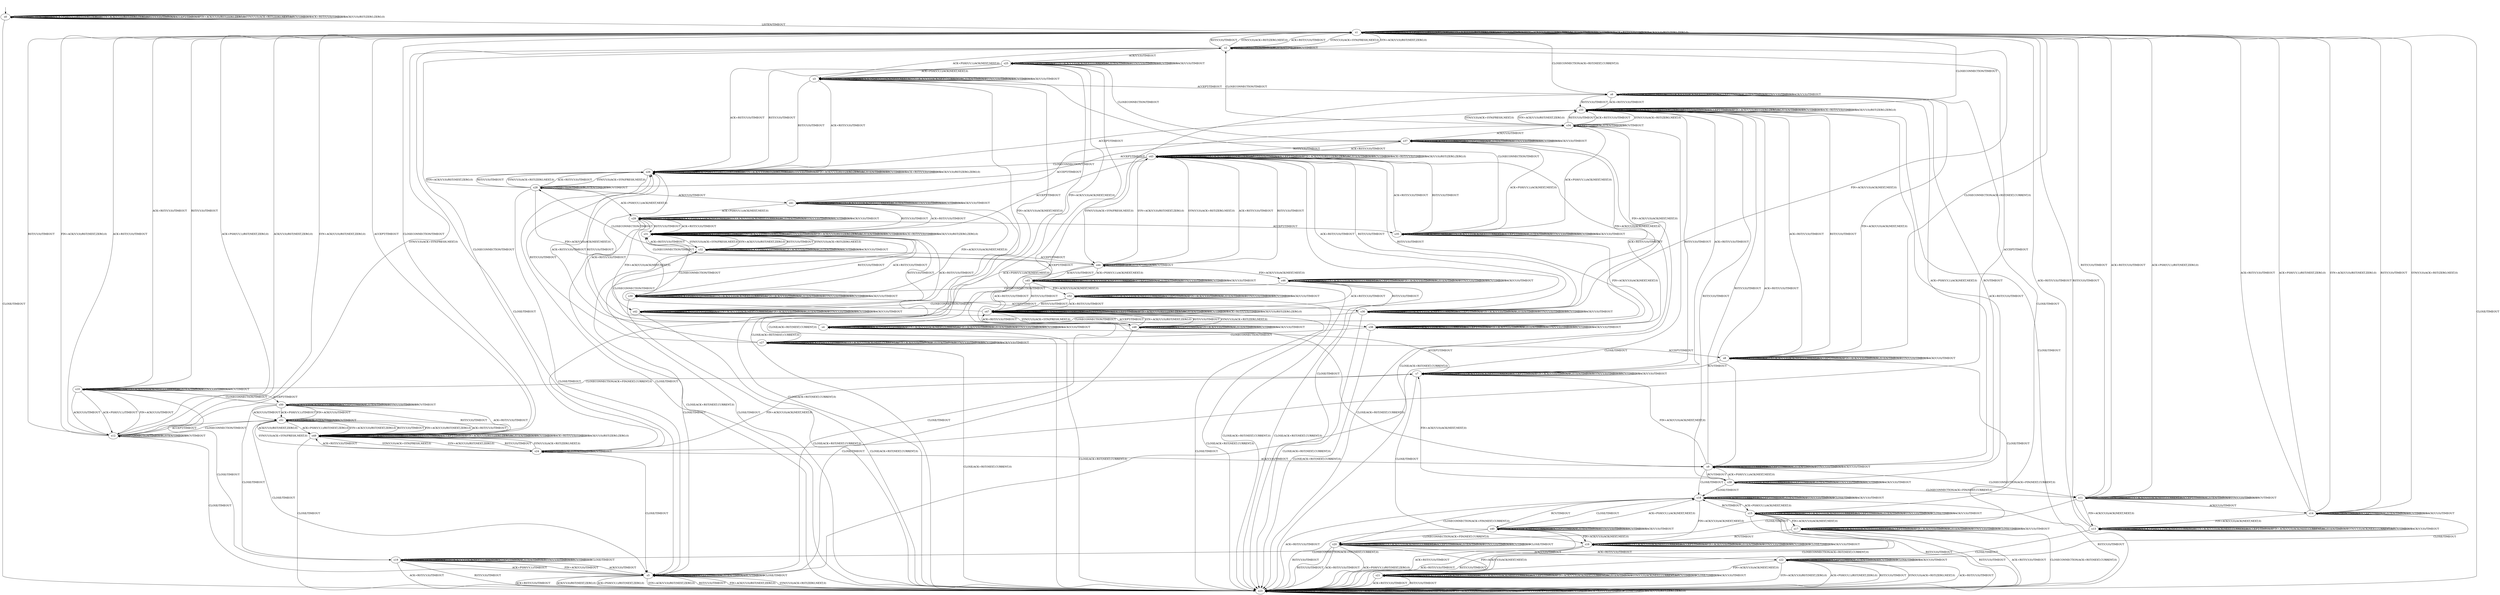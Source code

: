 digraph h10 {
s0 [label="s0"];
s1 [label="s1"];
s23 [label="s23"];
s2 [label="s2"];
s49 [label="s49"];
s3 [label="s3"];
s4 [label="s4"];
s5 [label="s5"];
s24 [label="s24"];
s25 [label="s25"];
s6 [label="s6"];
s7 [label="s7"];
s26 [label="s26"];
s27 [label="s27"];
s8 [label="s8"];
s9 [label="s9"];
s10 [label="s10"];
s15 [label="s15"];
s16 [label="s16"];
s28 [label="s28"];
s33 [label="s33"];
s11 [label="s11"];
s12 [label="s12"];
s17 [label="s17"];
s18 [label="s18"];
s19 [label="s19"];
s29 [label="s29"];
s30 [label="s30"];
s34 [label="s34"];
s39 [label="s39"];
s41 [label="s41"];
s50 [label="s50"];
s13 [label="s13"];
s14 [label="s14"];
s20 [label="s20"];
s31 [label="s31"];
s35 [label="s35"];
s36 [label="s36"];
s37 [label="s37"];
s40 [label="s40"];
s42 [label="s42"];
s51 [label="s51"];
s21 [label="s21"];
s22 [label="s22"];
s32 [label="s32"];
s38 [label="s38"];
s43 [label="s43"];
s44 [label="s44"];
s45 [label="s45"];
s46 [label="s46"];
s47 [label="s47"];
s52 [label="s52"];
s48 [label="s48"];
s0 -> s0 [label="CLOSECONNECTION/TIMEOUT"];
s0 -> s0 [label="ACK+PSH(V,V,1)/RST(ZERO,ZERO,0)"];
s0 -> s0 [label="SYN+ACK(V,V,0)/RST(ZERO,ZERO,0)"];
s0 -> s0 [label="RST(V,V,0)/TIMEOUT"];
s0 -> s0 [label="ACCEPT/TIMEOUT"];
s0 -> s0 [label="FIN+ACK(V,V,0)/RST(ZERO,ZERO,0)"];
s0 -> s1 [label="LISTEN/TIMEOUT"];
s0 -> s0 [label="SYN(V,V,0)/ACK+RST(ZERO,NEXT,0)"];
s0 -> s0 [label="RCV/TIMEOUT"];
s0 -> s0 [label="ACK+RST(V,V,0)/TIMEOUT"];
s0 -> s23 [label="CLOSE/TIMEOUT"];
s0 -> s0 [label="ACK(V,V,0)/RST(ZERO,ZERO,0)"];
s1 -> s1 [label="CLOSECONNECTION/TIMEOUT"];
s1 -> s1 [label="ACK+PSH(V,V,1)/RST(ZERO,ZERO,0)"];
s1 -> s1 [label="SYN+ACK(V,V,0)/RST(ZERO,ZERO,0)"];
s1 -> s1 [label="RST(V,V,0)/TIMEOUT"];
s1 -> s49 [label="ACCEPT/TIMEOUT"];
s1 -> s1 [label="FIN+ACK(V,V,0)/RST(ZERO,ZERO,0)"];
s1 -> s1 [label="LISTEN/TIMEOUT"];
s1 -> s2 [label="SYN(V,V,0)/ACK+SYN(FRESH,NEXT,0)"];
s1 -> s1 [label="RCV/TIMEOUT"];
s1 -> s1 [label="ACK+RST(V,V,0)/TIMEOUT"];
s1 -> s23 [label="CLOSE/TIMEOUT"];
s1 -> s1 [label="ACK(V,V,0)/RST(ZERO,ZERO,0)"];
s23 -> s23 [label="CLOSECONNECTION/TIMEOUT"];
s23 -> s23 [label="ACK+PSH(V,V,1)/RST(ZERO,ZERO,0)"];
s23 -> s23 [label="SYN+ACK(V,V,0)/RST(ZERO,ZERO,0)"];
s23 -> s23 [label="RST(V,V,0)/TIMEOUT"];
s23 -> s23 [label="ACCEPT/TIMEOUT"];
s23 -> s23 [label="FIN+ACK(V,V,0)/RST(ZERO,ZERO,0)"];
s23 -> s23 [label="LISTEN/TIMEOUT"];
s23 -> s23 [label="SYN(V,V,0)/ACK+RST(ZERO,NEXT,0)"];
s23 -> s23 [label="RCV/TIMEOUT"];
s23 -> s23 [label="ACK+RST(V,V,0)/TIMEOUT"];
s23 -> s23 [label="CLOSE/TIMEOUT"];
s23 -> s23 [label="ACK(V,V,0)/RST(ZERO,ZERO,0)"];
s2 -> s2 [label="CLOSECONNECTION/TIMEOUT"];
s2 -> s3 [label="ACK+PSH(V,V,1)/ACK(NEXT,NEXT,0)"];
s2 -> s1 [label="SYN+ACK(V,V,0)/RST(NEXT,ZERO,0)"];
s2 -> s1 [label="RST(V,V,0)/TIMEOUT"];
s2 -> s24 [label="ACCEPT/TIMEOUT"];
s2 -> s4 [label="FIN+ACK(V,V,0)/ACK(NEXT,NEXT,0)"];
s2 -> s2 [label="LISTEN/TIMEOUT"];
s2 -> s1 [label="SYN(V,V,0)/ACK+RST(ZERO,NEXT,0)"];
s2 -> s2 [label="RCV/TIMEOUT"];
s2 -> s1 [label="ACK+RST(V,V,0)/TIMEOUT"];
s2 -> s5 [label="CLOSE/TIMEOUT"];
s2 -> s25 [label="ACK(V,V,0)/TIMEOUT"];
s49 -> s1 [label="CLOSECONNECTION/TIMEOUT"];
s49 -> s49 [label="ACK+PSH(V,V,1)/RST(ZERO,ZERO,0)"];
s49 -> s49 [label="SYN+ACK(V,V,0)/RST(ZERO,ZERO,0)"];
s49 -> s49 [label="RST(V,V,0)/TIMEOUT"];
s49 -> s49 [label="ACCEPT/TIMEOUT"];
s49 -> s49 [label="FIN+ACK(V,V,0)/RST(ZERO,ZERO,0)"];
s49 -> s49 [label="LISTEN/TIMEOUT"];
s49 -> s24 [label="SYN(V,V,0)/ACK+SYN(FRESH,NEXT,0)"];
s49 -> s49 [label="RCV/TIMEOUT"];
s49 -> s49 [label="ACK+RST(V,V,0)/TIMEOUT"];
s49 -> s23 [label="CLOSE/TIMEOUT"];
s49 -> s49 [label="ACK(V,V,0)/RST(ZERO,ZERO,0)"];
s3 -> s3 [label="CLOSECONNECTION/TIMEOUT"];
s3 -> s3 [label="ACK+PSH(V,V,1)/ACK(NEXT,NEXT,0)"];
s3 -> s3 [label="SYN+ACK(V,V,0)/ACK(NEXT,CURRENT,0)"];
s3 -> s26 [label="RST(V,V,0)/TIMEOUT"];
s3 -> s6 [label="ACCEPT/TIMEOUT"];
s3 -> s27 [label="FIN+ACK(V,V,0)/ACK(NEXT,NEXT,0)"];
s3 -> s3 [label="LISTEN/TIMEOUT"];
s3 -> s3 [label="SYN(V,V,0)/TIMEOUT"];
s3 -> s3 [label="RCV/TIMEOUT"];
s3 -> s26 [label="ACK+RST(V,V,0)/TIMEOUT"];
s3 -> s23 [label="CLOSE/ACK+RST(NEXT,CURRENT,0)"];
s3 -> s3 [label="ACK(V,V,0)/TIMEOUT"];
s4 -> s4 [label="CLOSECONNECTION/TIMEOUT"];
s4 -> s4 [label="ACK+PSH(V,V,1)/TIMEOUT"];
s4 -> s4 [label="SYN+ACK(V,V,0)/ACK(NEXT,CURRENT,0)"];
s4 -> s26 [label="RST(V,V,0)/TIMEOUT"];
s4 -> s7 [label="ACCEPT/TIMEOUT"];
s4 -> s4 [label="FIN+ACK(V,V,0)/TIMEOUT"];
s4 -> s4 [label="LISTEN/TIMEOUT"];
s4 -> s4 [label="SYN(V,V,0)/TIMEOUT"];
s4 -> s4 [label="RCV/TIMEOUT"];
s4 -> s26 [label="ACK+RST(V,V,0)/TIMEOUT"];
s4 -> s23 [label="CLOSE/ACK+RST(NEXT,CURRENT,0)"];
s4 -> s4 [label="ACK(V,V,0)/TIMEOUT"];
s5 -> s5 [label="CLOSECONNECTION/TIMEOUT"];
s5 -> s23 [label="ACK+PSH(V,V,1)/RST(NEXT,ZERO,0)"];
s5 -> s23 [label="SYN+ACK(V,V,0)/RST(NEXT,ZERO,0)"];
s5 -> s23 [label="RST(V,V,0)/TIMEOUT"];
s5 -> s5 [label="ACCEPT/TIMEOUT"];
s5 -> s23 [label="FIN+ACK(V,V,0)/RST(NEXT,ZERO,0)"];
s5 -> s5 [label="LISTEN/TIMEOUT"];
s5 -> s23 [label="SYN(V,V,0)/ACK+RST(ZERO,NEXT,0)"];
s5 -> s5 [label="RCV/TIMEOUT"];
s5 -> s23 [label="ACK+RST(V,V,0)/TIMEOUT"];
s5 -> s5 [label="CLOSE/TIMEOUT"];
s5 -> s23 [label="ACK(V,V,0)/RST(NEXT,ZERO,0)"];
s24 -> s2 [label="CLOSECONNECTION/TIMEOUT"];
s24 -> s6 [label="ACK+PSH(V,V,1)/ACK(NEXT,NEXT,0)"];
s24 -> s49 [label="SYN+ACK(V,V,0)/RST(NEXT,ZERO,0)"];
s24 -> s49 [label="RST(V,V,0)/TIMEOUT"];
s24 -> s24 [label="ACCEPT/TIMEOUT"];
s24 -> s7 [label="FIN+ACK(V,V,0)/ACK(NEXT,NEXT,0)"];
s24 -> s24 [label="LISTEN/TIMEOUT"];
s24 -> s49 [label="SYN(V,V,0)/ACK+RST(ZERO,NEXT,0)"];
s24 -> s24 [label="RCV/TIMEOUT"];
s24 -> s49 [label="ACK+RST(V,V,0)/TIMEOUT"];
s24 -> s5 [label="CLOSE/TIMEOUT"];
s24 -> s9 [label="ACK(V,V,0)/TIMEOUT"];
s25 -> s25 [label="CLOSECONNECTION/TIMEOUT"];
s25 -> s3 [label="ACK+PSH(V,V,1)/ACK(NEXT,NEXT,0)"];
s25 -> s25 [label="SYN+ACK(V,V,0)/ACK(NEXT,CURRENT,0)"];
s25 -> s26 [label="RST(V,V,0)/TIMEOUT"];
s25 -> s9 [label="ACCEPT/TIMEOUT"];
s25 -> s4 [label="FIN+ACK(V,V,0)/ACK(NEXT,NEXT,0)"];
s25 -> s25 [label="LISTEN/TIMEOUT"];
s25 -> s25 [label="SYN(V,V,0)/TIMEOUT"];
s25 -> s25 [label="RCV/TIMEOUT"];
s25 -> s26 [label="ACK+RST(V,V,0)/TIMEOUT"];
s25 -> s23 [label="CLOSE/ACK+RST(NEXT,CURRENT,0)"];
s25 -> s25 [label="ACK(V,V,0)/TIMEOUT"];
s6 -> s1 [label="CLOSECONNECTION/ACK+RST(NEXT,CURRENT,0)"];
s6 -> s6 [label="ACK+PSH(V,V,1)/ACK(NEXT,NEXT,0)"];
s6 -> s6 [label="SYN+ACK(V,V,0)/ACK(NEXT,CURRENT,0)"];
s6 -> s33 [label="RST(V,V,0)/TIMEOUT"];
s6 -> s6 [label="ACCEPT/TIMEOUT"];
s6 -> s8 [label="FIN+ACK(V,V,0)/ACK(NEXT,NEXT,0)"];
s6 -> s6 [label="LISTEN/TIMEOUT"];
s6 -> s6 [label="SYN(V,V,0)/TIMEOUT"];
s6 -> s9 [label="RCV/TIMEOUT"];
s6 -> s33 [label="ACK+RST(V,V,0)/TIMEOUT"];
s6 -> s15 [label="CLOSE/TIMEOUT"];
s6 -> s6 [label="ACK(V,V,0)/TIMEOUT"];
s7 -> s10 [label="CLOSECONNECTION/ACK+FIN(NEXT,CURRENT,0)"];
s7 -> s7 [label="ACK+PSH(V,V,1)/TIMEOUT"];
s7 -> s7 [label="SYN+ACK(V,V,0)/ACK(NEXT,CURRENT,0)"];
s7 -> s33 [label="RST(V,V,0)/TIMEOUT"];
s7 -> s7 [label="ACCEPT/TIMEOUT"];
s7 -> s7 [label="FIN+ACK(V,V,0)/TIMEOUT"];
s7 -> s7 [label="LISTEN/TIMEOUT"];
s7 -> s7 [label="SYN(V,V,0)/TIMEOUT"];
s7 -> s7 [label="RCV/TIMEOUT"];
s7 -> s33 [label="ACK+RST(V,V,0)/TIMEOUT"];
s7 -> s16 [label="CLOSE/TIMEOUT"];
s7 -> s7 [label="ACK(V,V,0)/TIMEOUT"];
s26 -> s26 [label="CLOSECONNECTION/TIMEOUT"];
s26 -> s26 [label="ACK+PSH(V,V,1)/RST(ZERO,ZERO,0)"];
s26 -> s26 [label="SYN+ACK(V,V,0)/RST(ZERO,ZERO,0)"];
s26 -> s26 [label="RST(V,V,0)/TIMEOUT"];
s26 -> s33 [label="ACCEPT/TIMEOUT"];
s26 -> s26 [label="FIN+ACK(V,V,0)/RST(ZERO,ZERO,0)"];
s26 -> s26 [label="LISTEN/TIMEOUT"];
s26 -> s28 [label="SYN(V,V,0)/ACK+SYN(FRESH,NEXT,0)"];
s26 -> s26 [label="RCV/TIMEOUT"];
s26 -> s26 [label="ACK+RST(V,V,0)/TIMEOUT"];
s26 -> s23 [label="CLOSE/TIMEOUT"];
s26 -> s26 [label="ACK(V,V,0)/RST(ZERO,ZERO,0)"];
s27 -> s27 [label="CLOSECONNECTION/TIMEOUT"];
s27 -> s27 [label="ACK+PSH(V,V,1)/TIMEOUT"];
s27 -> s27 [label="SYN+ACK(V,V,0)/ACK(NEXT,CURRENT,0)"];
s27 -> s26 [label="RST(V,V,0)/TIMEOUT"];
s27 -> s8 [label="ACCEPT/TIMEOUT"];
s27 -> s27 [label="FIN+ACK(V,V,0)/TIMEOUT"];
s27 -> s27 [label="LISTEN/TIMEOUT"];
s27 -> s27 [label="SYN(V,V,0)/TIMEOUT"];
s27 -> s27 [label="RCV/TIMEOUT"];
s27 -> s26 [label="ACK+RST(V,V,0)/TIMEOUT"];
s27 -> s23 [label="CLOSE/ACK+RST(NEXT,CURRENT,0)"];
s27 -> s27 [label="ACK(V,V,0)/TIMEOUT"];
s8 -> s1 [label="CLOSECONNECTION/ACK+RST(NEXT,CURRENT,0)"];
s8 -> s8 [label="ACK+PSH(V,V,1)/TIMEOUT"];
s8 -> s8 [label="SYN+ACK(V,V,0)/ACK(NEXT,CURRENT,0)"];
s8 -> s33 [label="RST(V,V,0)/TIMEOUT"];
s8 -> s8 [label="ACCEPT/TIMEOUT"];
s8 -> s8 [label="FIN+ACK(V,V,0)/TIMEOUT"];
s8 -> s8 [label="LISTEN/TIMEOUT"];
s8 -> s8 [label="SYN(V,V,0)/TIMEOUT"];
s8 -> s7 [label="RCV/TIMEOUT"];
s8 -> s33 [label="ACK+RST(V,V,0)/TIMEOUT"];
s8 -> s17 [label="CLOSE/TIMEOUT"];
s8 -> s8 [label="ACK(V,V,0)/TIMEOUT"];
s9 -> s11 [label="CLOSECONNECTION/ACK+FIN(NEXT,CURRENT,0)"];
s9 -> s6 [label="ACK+PSH(V,V,1)/ACK(NEXT,NEXT,0)"];
s9 -> s9 [label="SYN+ACK(V,V,0)/ACK(NEXT,CURRENT,0)"];
s9 -> s33 [label="RST(V,V,0)/TIMEOUT"];
s9 -> s9 [label="ACCEPT/TIMEOUT"];
s9 -> s7 [label="FIN+ACK(V,V,0)/ACK(NEXT,NEXT,0)"];
s9 -> s9 [label="LISTEN/TIMEOUT"];
s9 -> s9 [label="SYN(V,V,0)/TIMEOUT"];
s9 -> s39 [label="RCV/TIMEOUT"];
s9 -> s33 [label="ACK+RST(V,V,0)/TIMEOUT"];
s9 -> s18 [label="CLOSE/TIMEOUT"];
s9 -> s9 [label="ACK(V,V,0)/TIMEOUT"];
s10 -> s10 [label="CLOSECONNECTION/TIMEOUT"];
s10 -> s12 [label="ACK+PSH(V,V,1)/TIMEOUT"];
s10 -> s10 [label="SYN+ACK(V,V,0)/ACK(NEXT,CURRENT,0)"];
s10 -> s1 [label="RST(V,V,0)/TIMEOUT"];
s10 -> s50 [label="ACCEPT/TIMEOUT"];
s10 -> s12 [label="FIN+ACK(V,V,0)/TIMEOUT"];
s10 -> s10 [label="LISTEN/TIMEOUT"];
s10 -> s10 [label="SYN(V,V,0)/TIMEOUT"];
s10 -> s10 [label="RCV/TIMEOUT"];
s10 -> s1 [label="ACK+RST(V,V,0)/TIMEOUT"];
s10 -> s19 [label="CLOSE/TIMEOUT"];
s10 -> s12 [label="ACK(V,V,0)/TIMEOUT"];
s15 -> s23 [label="CLOSECONNECTION/ACK+RST(NEXT,CURRENT,0)"];
s15 -> s15 [label="ACK+PSH(V,V,1)/ACK(NEXT,NEXT,0)"];
s15 -> s15 [label="SYN+ACK(V,V,0)/ACK(NEXT,CURRENT,0)"];
s15 -> s23 [label="RST(V,V,0)/TIMEOUT"];
s15 -> s15 [label="ACCEPT/TIMEOUT"];
s15 -> s17 [label="FIN+ACK(V,V,0)/ACK(NEXT,NEXT,0)"];
s15 -> s15 [label="LISTEN/TIMEOUT"];
s15 -> s15 [label="SYN(V,V,0)/TIMEOUT"];
s15 -> s18 [label="RCV/TIMEOUT"];
s15 -> s23 [label="ACK+RST(V,V,0)/TIMEOUT"];
s15 -> s15 [label="CLOSE/TIMEOUT"];
s15 -> s15 [label="ACK(V,V,0)/TIMEOUT"];
s16 -> s19 [label="CLOSECONNECTION/ACK+FIN(NEXT,CURRENT,0)"];
s16 -> s16 [label="ACK+PSH(V,V,1)/TIMEOUT"];
s16 -> s16 [label="SYN+ACK(V,V,0)/ACK(NEXT,CURRENT,0)"];
s16 -> s23 [label="RST(V,V,0)/TIMEOUT"];
s16 -> s16 [label="ACCEPT/TIMEOUT"];
s16 -> s16 [label="FIN+ACK(V,V,0)/TIMEOUT"];
s16 -> s16 [label="LISTEN/TIMEOUT"];
s16 -> s16 [label="SYN(V,V,0)/TIMEOUT"];
s16 -> s16 [label="RCV/TIMEOUT"];
s16 -> s23 [label="ACK+RST(V,V,0)/TIMEOUT"];
s16 -> s16 [label="CLOSE/TIMEOUT"];
s16 -> s16 [label="ACK(V,V,0)/TIMEOUT"];
s28 -> s28 [label="CLOSECONNECTION/TIMEOUT"];
s28 -> s29 [label="ACK+PSH(V,V,1)/ACK(NEXT,NEXT,0)"];
s28 -> s26 [label="SYN+ACK(V,V,0)/RST(NEXT,ZERO,0)"];
s28 -> s26 [label="RST(V,V,0)/TIMEOUT"];
s28 -> s34 [label="ACCEPT/TIMEOUT"];
s28 -> s30 [label="FIN+ACK(V,V,0)/ACK(NEXT,NEXT,0)"];
s28 -> s28 [label="LISTEN/TIMEOUT"];
s28 -> s26 [label="SYN(V,V,0)/ACK+RST(ZERO,NEXT,0)"];
s28 -> s28 [label="RCV/TIMEOUT"];
s28 -> s26 [label="ACK+RST(V,V,0)/TIMEOUT"];
s28 -> s5 [label="CLOSE/TIMEOUT"];
s28 -> s41 [label="ACK(V,V,0)/TIMEOUT"];
s33 -> s1 [label="CLOSECONNECTION/TIMEOUT"];
s33 -> s33 [label="ACK+PSH(V,V,1)/RST(ZERO,ZERO,0)"];
s33 -> s33 [label="SYN+ACK(V,V,0)/RST(ZERO,ZERO,0)"];
s33 -> s33 [label="RST(V,V,0)/TIMEOUT"];
s33 -> s33 [label="ACCEPT/TIMEOUT"];
s33 -> s33 [label="FIN+ACK(V,V,0)/RST(ZERO,ZERO,0)"];
s33 -> s33 [label="LISTEN/TIMEOUT"];
s33 -> s34 [label="SYN(V,V,0)/ACK+SYN(FRESH,NEXT,0)"];
s33 -> s33 [label="RCV/TIMEOUT"];
s33 -> s33 [label="ACK+RST(V,V,0)/TIMEOUT"];
s33 -> s23 [label="CLOSE/TIMEOUT"];
s33 -> s33 [label="ACK(V,V,0)/RST(ZERO,ZERO,0)"];
s11 -> s11 [label="CLOSECONNECTION/TIMEOUT"];
s11 -> s1 [label="ACK+PSH(V,V,1)/RST(NEXT,ZERO,0)"];
s11 -> s11 [label="SYN+ACK(V,V,0)/ACK(NEXT,CURRENT,0)"];
s11 -> s1 [label="RST(V,V,0)/TIMEOUT"];
s11 -> s11 [label="ACCEPT/TIMEOUT"];
s11 -> s13 [label="FIN+ACK(V,V,0)/ACK(NEXT,NEXT,0)"];
s11 -> s11 [label="LISTEN/TIMEOUT"];
s11 -> s11 [label="SYN(V,V,0)/TIMEOUT"];
s11 -> s11 [label="RCV/TIMEOUT"];
s11 -> s1 [label="ACK+RST(V,V,0)/TIMEOUT"];
s11 -> s20 [label="CLOSE/TIMEOUT"];
s11 -> s14 [label="ACK(V,V,0)/TIMEOUT"];
s12 -> s12 [label="CLOSECONNECTION/TIMEOUT"];
s12 -> s1 [label="ACK+PSH(V,V,1)/RST(NEXT,ZERO,0)"];
s12 -> s1 [label="SYN+ACK(V,V,0)/RST(NEXT,ZERO,0)"];
s12 -> s1 [label="RST(V,V,0)/TIMEOUT"];
s12 -> s51 [label="ACCEPT/TIMEOUT"];
s12 -> s1 [label="FIN+ACK(V,V,0)/RST(NEXT,ZERO,0)"];
s12 -> s12 [label="LISTEN/TIMEOUT"];
s12 -> s2 [label="SYN(V,V,0)/ACK+SYN(FRESH,NEXT,0)"];
s12 -> s12 [label="RCV/TIMEOUT"];
s12 -> s1 [label="ACK+RST(V,V,0)/TIMEOUT"];
s12 -> s5 [label="CLOSE/TIMEOUT"];
s12 -> s1 [label="ACK(V,V,0)/RST(NEXT,ZERO,0)"];
s17 -> s23 [label="CLOSECONNECTION/ACK+RST(NEXT,CURRENT,0)"];
s17 -> s17 [label="ACK+PSH(V,V,1)/TIMEOUT"];
s17 -> s17 [label="SYN+ACK(V,V,0)/ACK(NEXT,CURRENT,0)"];
s17 -> s23 [label="RST(V,V,0)/TIMEOUT"];
s17 -> s17 [label="ACCEPT/TIMEOUT"];
s17 -> s17 [label="FIN+ACK(V,V,0)/TIMEOUT"];
s17 -> s17 [label="LISTEN/TIMEOUT"];
s17 -> s17 [label="SYN(V,V,0)/TIMEOUT"];
s17 -> s16 [label="RCV/TIMEOUT"];
s17 -> s23 [label="ACK+RST(V,V,0)/TIMEOUT"];
s17 -> s17 [label="CLOSE/TIMEOUT"];
s17 -> s17 [label="ACK(V,V,0)/TIMEOUT"];
s18 -> s20 [label="CLOSECONNECTION/ACK+FIN(NEXT,CURRENT,0)"];
s18 -> s15 [label="ACK+PSH(V,V,1)/ACK(NEXT,NEXT,0)"];
s18 -> s18 [label="SYN+ACK(V,V,0)/ACK(NEXT,CURRENT,0)"];
s18 -> s23 [label="RST(V,V,0)/TIMEOUT"];
s18 -> s18 [label="ACCEPT/TIMEOUT"];
s18 -> s16 [label="FIN+ACK(V,V,0)/ACK(NEXT,NEXT,0)"];
s18 -> s18 [label="LISTEN/TIMEOUT"];
s18 -> s18 [label="SYN(V,V,0)/TIMEOUT"];
s18 -> s40 [label="RCV/TIMEOUT"];
s18 -> s23 [label="ACK+RST(V,V,0)/TIMEOUT"];
s18 -> s18 [label="CLOSE/TIMEOUT"];
s18 -> s18 [label="ACK(V,V,0)/TIMEOUT"];
s19 -> s19 [label="CLOSECONNECTION/TIMEOUT"];
s19 -> s5 [label="ACK+PSH(V,V,1)/TIMEOUT"];
s19 -> s19 [label="SYN+ACK(V,V,0)/ACK(NEXT,CURRENT,0)"];
s19 -> s23 [label="RST(V,V,0)/TIMEOUT"];
s19 -> s19 [label="ACCEPT/TIMEOUT"];
s19 -> s5 [label="FIN+ACK(V,V,0)/TIMEOUT"];
s19 -> s19 [label="LISTEN/TIMEOUT"];
s19 -> s19 [label="SYN(V,V,0)/TIMEOUT"];
s19 -> s19 [label="RCV/TIMEOUT"];
s19 -> s23 [label="ACK+RST(V,V,0)/TIMEOUT"];
s19 -> s19 [label="CLOSE/TIMEOUT"];
s19 -> s5 [label="ACK(V,V,0)/TIMEOUT"];
s29 -> s29 [label="CLOSECONNECTION/TIMEOUT"];
s29 -> s29 [label="ACK+PSH(V,V,1)/ACK(NEXT,NEXT,0)"];
s29 -> s29 [label="SYN+ACK(V,V,0)/ACK(NEXT,CURRENT,0)"];
s29 -> s31 [label="RST(V,V,0)/TIMEOUT"];
s29 -> s35 [label="ACCEPT/TIMEOUT"];
s29 -> s42 [label="FIN+ACK(V,V,0)/ACK(NEXT,NEXT,0)"];
s29 -> s29 [label="LISTEN/TIMEOUT"];
s29 -> s29 [label="SYN(V,V,0)/TIMEOUT"];
s29 -> s29 [label="RCV/TIMEOUT"];
s29 -> s31 [label="ACK+RST(V,V,0)/TIMEOUT"];
s29 -> s23 [label="CLOSE/ACK+RST(NEXT,CURRENT,0)"];
s29 -> s29 [label="ACK(V,V,0)/TIMEOUT"];
s30 -> s30 [label="CLOSECONNECTION/TIMEOUT"];
s30 -> s30 [label="ACK+PSH(V,V,1)/TIMEOUT"];
s30 -> s30 [label="SYN+ACK(V,V,0)/ACK(NEXT,CURRENT,0)"];
s30 -> s31 [label="RST(V,V,0)/TIMEOUT"];
s30 -> s36 [label="ACCEPT/TIMEOUT"];
s30 -> s30 [label="FIN+ACK(V,V,0)/TIMEOUT"];
s30 -> s30 [label="LISTEN/TIMEOUT"];
s30 -> s30 [label="SYN(V,V,0)/TIMEOUT"];
s30 -> s30 [label="RCV/TIMEOUT"];
s30 -> s31 [label="ACK+RST(V,V,0)/TIMEOUT"];
s30 -> s23 [label="CLOSE/ACK+RST(NEXT,CURRENT,0)"];
s30 -> s30 [label="ACK(V,V,0)/TIMEOUT"];
s34 -> s2 [label="CLOSECONNECTION/TIMEOUT"];
s34 -> s35 [label="ACK+PSH(V,V,1)/ACK(NEXT,NEXT,0)"];
s34 -> s33 [label="SYN+ACK(V,V,0)/RST(NEXT,ZERO,0)"];
s34 -> s33 [label="RST(V,V,0)/TIMEOUT"];
s34 -> s34 [label="ACCEPT/TIMEOUT"];
s34 -> s36 [label="FIN+ACK(V,V,0)/ACK(NEXT,NEXT,0)"];
s34 -> s34 [label="LISTEN/TIMEOUT"];
s34 -> s33 [label="SYN(V,V,0)/ACK+RST(ZERO,NEXT,0)"];
s34 -> s34 [label="RCV/TIMEOUT"];
s34 -> s33 [label="ACK+RST(V,V,0)/TIMEOUT"];
s34 -> s5 [label="CLOSE/TIMEOUT"];
s34 -> s37 [label="ACK(V,V,0)/TIMEOUT"];
s39 -> s11 [label="CLOSECONNECTION/ACK+FIN(NEXT,CURRENT,0)"];
s39 -> s9 [label="ACK+PSH(V,V,1)/ACK(NEXT,NEXT,0)"];
s39 -> s39 [label="SYN+ACK(V,V,0)/ACK(NEXT,CURRENT,0)"];
s39 -> s33 [label="RST(V,V,0)/TIMEOUT"];
s39 -> s39 [label="ACCEPT/TIMEOUT"];
s39 -> s7 [label="FIN+ACK(V,V,0)/ACK(NEXT,NEXT,0)"];
s39 -> s39 [label="LISTEN/TIMEOUT"];
s39 -> s39 [label="SYN(V,V,0)/TIMEOUT"];
s39 -> s39 [label="RCV/TIMEOUT"];
s39 -> s33 [label="ACK+RST(V,V,0)/TIMEOUT"];
s39 -> s18 [label="CLOSE/TIMEOUT"];
s39 -> s39 [label="ACK(V,V,0)/TIMEOUT"];
s41 -> s41 [label="CLOSECONNECTION/TIMEOUT"];
s41 -> s29 [label="ACK+PSH(V,V,1)/ACK(NEXT,NEXT,0)"];
s41 -> s41 [label="SYN+ACK(V,V,0)/ACK(NEXT,CURRENT,0)"];
s41 -> s31 [label="RST(V,V,0)/TIMEOUT"];
s41 -> s37 [label="ACCEPT/TIMEOUT"];
s41 -> s30 [label="FIN+ACK(V,V,0)/ACK(NEXT,NEXT,0)"];
s41 -> s41 [label="LISTEN/TIMEOUT"];
s41 -> s41 [label="SYN(V,V,0)/TIMEOUT"];
s41 -> s41 [label="RCV/TIMEOUT"];
s41 -> s31 [label="ACK+RST(V,V,0)/TIMEOUT"];
s41 -> s23 [label="CLOSE/ACK+RST(NEXT,CURRENT,0)"];
s41 -> s41 [label="ACK(V,V,0)/TIMEOUT"];
s50 -> s10 [label="CLOSECONNECTION/TIMEOUT"];
s50 -> s51 [label="ACK+PSH(V,V,1)/TIMEOUT"];
s50 -> s50 [label="SYN+ACK(V,V,0)/ACK(NEXT,CURRENT,0)"];
s50 -> s49 [label="RST(V,V,0)/TIMEOUT"];
s50 -> s50 [label="ACCEPT/TIMEOUT"];
s50 -> s51 [label="FIN+ACK(V,V,0)/TIMEOUT"];
s50 -> s50 [label="LISTEN/TIMEOUT"];
s50 -> s50 [label="SYN(V,V,0)/TIMEOUT"];
s50 -> s50 [label="RCV/TIMEOUT"];
s50 -> s49 [label="ACK+RST(V,V,0)/TIMEOUT"];
s50 -> s19 [label="CLOSE/TIMEOUT"];
s50 -> s51 [label="ACK(V,V,0)/TIMEOUT"];
s13 -> s13 [label="CLOSECONNECTION/TIMEOUT"];
s13 -> s13 [label="ACK+PSH(V,V,1)/ACK(NEXT,CURRENT,0)"];
s13 -> s13 [label="SYN+ACK(V,V,0)/ACK(NEXT,CURRENT,0)"];
s13 -> s1 [label="RST(V,V,0)/TIMEOUT"];
s13 -> s13 [label="ACCEPT/TIMEOUT"];
s13 -> s13 [label="FIN+ACK(V,V,0)/ACK(NEXT,CURRENT,0)"];
s13 -> s13 [label="LISTEN/TIMEOUT"];
s13 -> s13 [label="SYN(V,V,0)/ACK(NEXT,CURRENT,0)"];
s13 -> s13 [label="RCV/TIMEOUT"];
s13 -> s1 [label="ACK+RST(V,V,0)/TIMEOUT"];
s13 -> s21 [label="CLOSE/TIMEOUT"];
s13 -> s13 [label="ACK(V,V,0)/TIMEOUT"];
s14 -> s14 [label="CLOSECONNECTION/TIMEOUT"];
s14 -> s1 [label="ACK+PSH(V,V,1)/RST(NEXT,ZERO,0)"];
s14 -> s1 [label="SYN+ACK(V,V,0)/RST(NEXT,ZERO,0)"];
s14 -> s1 [label="RST(V,V,0)/TIMEOUT"];
s14 -> s14 [label="ACCEPT/TIMEOUT"];
s14 -> s13 [label="FIN+ACK(V,V,0)/ACK(NEXT,NEXT,0)"];
s14 -> s14 [label="LISTEN/TIMEOUT"];
s14 -> s1 [label="SYN(V,V,0)/ACK+RST(ZERO,NEXT,0)"];
s14 -> s14 [label="RCV/TIMEOUT"];
s14 -> s1 [label="ACK+RST(V,V,0)/TIMEOUT"];
s14 -> s22 [label="CLOSE/TIMEOUT"];
s14 -> s14 [label="ACK(V,V,0)/TIMEOUT"];
s20 -> s20 [label="CLOSECONNECTION/TIMEOUT"];
s20 -> s23 [label="ACK+PSH(V,V,1)/RST(NEXT,ZERO,0)"];
s20 -> s20 [label="SYN+ACK(V,V,0)/ACK(NEXT,CURRENT,0)"];
s20 -> s23 [label="RST(V,V,0)/TIMEOUT"];
s20 -> s20 [label="ACCEPT/TIMEOUT"];
s20 -> s21 [label="FIN+ACK(V,V,0)/ACK(NEXT,NEXT,0)"];
s20 -> s20 [label="LISTEN/TIMEOUT"];
s20 -> s20 [label="SYN(V,V,0)/TIMEOUT"];
s20 -> s20 [label="RCV/TIMEOUT"];
s20 -> s23 [label="ACK+RST(V,V,0)/TIMEOUT"];
s20 -> s20 [label="CLOSE/TIMEOUT"];
s20 -> s22 [label="ACK(V,V,0)/TIMEOUT"];
s31 -> s31 [label="CLOSECONNECTION/TIMEOUT"];
s31 -> s31 [label="ACK+PSH(V,V,1)/RST(ZERO,ZERO,0)"];
s31 -> s31 [label="SYN+ACK(V,V,0)/RST(ZERO,ZERO,0)"];
s31 -> s31 [label="RST(V,V,0)/TIMEOUT"];
s31 -> s43 [label="ACCEPT/TIMEOUT"];
s31 -> s31 [label="FIN+ACK(V,V,0)/RST(ZERO,ZERO,0)"];
s31 -> s31 [label="LISTEN/TIMEOUT"];
s31 -> s32 [label="SYN(V,V,0)/ACK+SYN(FRESH,NEXT,0)"];
s31 -> s31 [label="RCV/TIMEOUT"];
s31 -> s31 [label="ACK+RST(V,V,0)/TIMEOUT"];
s31 -> s23 [label="CLOSE/TIMEOUT"];
s31 -> s31 [label="ACK(V,V,0)/RST(ZERO,ZERO,0)"];
s35 -> s3 [label="CLOSECONNECTION/TIMEOUT"];
s35 -> s35 [label="ACK+PSH(V,V,1)/ACK(NEXT,NEXT,0)"];
s35 -> s35 [label="SYN+ACK(V,V,0)/ACK(NEXT,CURRENT,0)"];
s35 -> s43 [label="RST(V,V,0)/TIMEOUT"];
s35 -> s35 [label="ACCEPT/TIMEOUT"];
s35 -> s38 [label="FIN+ACK(V,V,0)/ACK(NEXT,NEXT,0)"];
s35 -> s35 [label="LISTEN/TIMEOUT"];
s35 -> s35 [label="SYN(V,V,0)/TIMEOUT"];
s35 -> s35 [label="RCV/TIMEOUT"];
s35 -> s43 [label="ACK+RST(V,V,0)/TIMEOUT"];
s35 -> s23 [label="CLOSE/ACK+RST(NEXT,CURRENT,0)"];
s35 -> s35 [label="ACK(V,V,0)/TIMEOUT"];
s36 -> s4 [label="CLOSECONNECTION/TIMEOUT"];
s36 -> s36 [label="ACK+PSH(V,V,1)/TIMEOUT"];
s36 -> s36 [label="SYN+ACK(V,V,0)/ACK(NEXT,CURRENT,0)"];
s36 -> s43 [label="RST(V,V,0)/TIMEOUT"];
s36 -> s36 [label="ACCEPT/TIMEOUT"];
s36 -> s36 [label="FIN+ACK(V,V,0)/TIMEOUT"];
s36 -> s36 [label="LISTEN/TIMEOUT"];
s36 -> s36 [label="SYN(V,V,0)/TIMEOUT"];
s36 -> s36 [label="RCV/TIMEOUT"];
s36 -> s43 [label="ACK+RST(V,V,0)/TIMEOUT"];
s36 -> s23 [label="CLOSE/ACK+RST(NEXT,CURRENT,0)"];
s36 -> s36 [label="ACK(V,V,0)/TIMEOUT"];
s37 -> s25 [label="CLOSECONNECTION/TIMEOUT"];
s37 -> s35 [label="ACK+PSH(V,V,1)/ACK(NEXT,NEXT,0)"];
s37 -> s37 [label="SYN+ACK(V,V,0)/ACK(NEXT,CURRENT,0)"];
s37 -> s43 [label="RST(V,V,0)/TIMEOUT"];
s37 -> s37 [label="ACCEPT/TIMEOUT"];
s37 -> s36 [label="FIN+ACK(V,V,0)/ACK(NEXT,NEXT,0)"];
s37 -> s37 [label="LISTEN/TIMEOUT"];
s37 -> s37 [label="SYN(V,V,0)/TIMEOUT"];
s37 -> s37 [label="RCV/TIMEOUT"];
s37 -> s43 [label="ACK+RST(V,V,0)/TIMEOUT"];
s37 -> s23 [label="CLOSE/ACK+RST(NEXT,CURRENT,0)"];
s37 -> s37 [label="ACK(V,V,0)/TIMEOUT"];
s40 -> s20 [label="CLOSECONNECTION/ACK+FIN(NEXT,CURRENT,0)"];
s40 -> s18 [label="ACK+PSH(V,V,1)/ACK(NEXT,NEXT,0)"];
s40 -> s40 [label="SYN+ACK(V,V,0)/ACK(NEXT,CURRENT,0)"];
s40 -> s23 [label="RST(V,V,0)/TIMEOUT"];
s40 -> s40 [label="ACCEPT/TIMEOUT"];
s40 -> s16 [label="FIN+ACK(V,V,0)/ACK(NEXT,NEXT,0)"];
s40 -> s40 [label="LISTEN/TIMEOUT"];
s40 -> s40 [label="SYN(V,V,0)/TIMEOUT"];
s40 -> s40 [label="RCV/TIMEOUT"];
s40 -> s23 [label="ACK+RST(V,V,0)/TIMEOUT"];
s40 -> s18 [label="CLOSE/TIMEOUT"];
s40 -> s40 [label="ACK(V,V,0)/TIMEOUT"];
s42 -> s42 [label="CLOSECONNECTION/TIMEOUT"];
s42 -> s42 [label="ACK+PSH(V,V,1)/TIMEOUT"];
s42 -> s42 [label="SYN+ACK(V,V,0)/ACK(NEXT,CURRENT,0)"];
s42 -> s31 [label="RST(V,V,0)/TIMEOUT"];
s42 -> s38 [label="ACCEPT/TIMEOUT"];
s42 -> s42 [label="FIN+ACK(V,V,0)/TIMEOUT"];
s42 -> s42 [label="LISTEN/TIMEOUT"];
s42 -> s42 [label="SYN(V,V,0)/TIMEOUT"];
s42 -> s42 [label="RCV/TIMEOUT"];
s42 -> s31 [label="ACK+RST(V,V,0)/TIMEOUT"];
s42 -> s23 [label="CLOSE/ACK+RST(NEXT,CURRENT,0)"];
s42 -> s42 [label="ACK(V,V,0)/TIMEOUT"];
s51 -> s12 [label="CLOSECONNECTION/TIMEOUT"];
s51 -> s49 [label="ACK+PSH(V,V,1)/RST(NEXT,ZERO,0)"];
s51 -> s49 [label="SYN+ACK(V,V,0)/RST(NEXT,ZERO,0)"];
s51 -> s49 [label="RST(V,V,0)/TIMEOUT"];
s51 -> s51 [label="ACCEPT/TIMEOUT"];
s51 -> s49 [label="FIN+ACK(V,V,0)/RST(NEXT,ZERO,0)"];
s51 -> s51 [label="LISTEN/TIMEOUT"];
s51 -> s24 [label="SYN(V,V,0)/ACK+SYN(FRESH,NEXT,0)"];
s51 -> s51 [label="RCV/TIMEOUT"];
s51 -> s49 [label="ACK+RST(V,V,0)/TIMEOUT"];
s51 -> s5 [label="CLOSE/TIMEOUT"];
s51 -> s49 [label="ACK(V,V,0)/RST(NEXT,ZERO,0)"];
s21 -> s21 [label="CLOSECONNECTION/TIMEOUT"];
s21 -> s21 [label="ACK+PSH(V,V,1)/ACK(NEXT,CURRENT,0)"];
s21 -> s21 [label="SYN+ACK(V,V,0)/ACK(NEXT,CURRENT,0)"];
s21 -> s23 [label="RST(V,V,0)/TIMEOUT"];
s21 -> s21 [label="ACCEPT/TIMEOUT"];
s21 -> s21 [label="FIN+ACK(V,V,0)/ACK(NEXT,CURRENT,0)"];
s21 -> s21 [label="LISTEN/TIMEOUT"];
s21 -> s21 [label="SYN(V,V,0)/ACK(NEXT,CURRENT,0)"];
s21 -> s21 [label="RCV/TIMEOUT"];
s21 -> s23 [label="ACK+RST(V,V,0)/TIMEOUT"];
s21 -> s21 [label="CLOSE/TIMEOUT"];
s21 -> s21 [label="ACK(V,V,0)/TIMEOUT"];
s22 -> s22 [label="CLOSECONNECTION/TIMEOUT"];
s22 -> s23 [label="ACK+PSH(V,V,1)/RST(NEXT,ZERO,0)"];
s22 -> s23 [label="SYN+ACK(V,V,0)/RST(NEXT,ZERO,0)"];
s22 -> s23 [label="RST(V,V,0)/TIMEOUT"];
s22 -> s22 [label="ACCEPT/TIMEOUT"];
s22 -> s21 [label="FIN+ACK(V,V,0)/ACK(NEXT,NEXT,0)"];
s22 -> s22 [label="LISTEN/TIMEOUT"];
s22 -> s23 [label="SYN(V,V,0)/ACK+RST(ZERO,NEXT,0)"];
s22 -> s22 [label="RCV/TIMEOUT"];
s22 -> s23 [label="ACK+RST(V,V,0)/TIMEOUT"];
s22 -> s22 [label="CLOSE/TIMEOUT"];
s22 -> s22 [label="ACK(V,V,0)/TIMEOUT"];
s32 -> s32 [label="CLOSECONNECTION/TIMEOUT"];
s32 -> s32 [label="ACK+PSH(V,V,1)/TIMEOUT"];
s32 -> s31 [label="SYN+ACK(V,V,0)/RST(NEXT,ZERO,0)"];
s32 -> s31 [label="RST(V,V,0)/TIMEOUT"];
s32 -> s44 [label="ACCEPT/TIMEOUT"];
s32 -> s32 [label="FIN+ACK(V,V,0)/TIMEOUT"];
s32 -> s32 [label="LISTEN/TIMEOUT"];
s32 -> s31 [label="SYN(V,V,0)/ACK+RST(ZERO,NEXT,0)"];
s32 -> s32 [label="RCV/TIMEOUT"];
s32 -> s31 [label="ACK+RST(V,V,0)/TIMEOUT"];
s32 -> s5 [label="CLOSE/TIMEOUT"];
s32 -> s32 [label="ACK(V,V,0)/TIMEOUT"];
s38 -> s27 [label="CLOSECONNECTION/TIMEOUT"];
s38 -> s38 [label="ACK+PSH(V,V,1)/TIMEOUT"];
s38 -> s38 [label="SYN+ACK(V,V,0)/ACK(NEXT,CURRENT,0)"];
s38 -> s43 [label="RST(V,V,0)/TIMEOUT"];
s38 -> s38 [label="ACCEPT/TIMEOUT"];
s38 -> s38 [label="FIN+ACK(V,V,0)/TIMEOUT"];
s38 -> s38 [label="LISTEN/TIMEOUT"];
s38 -> s38 [label="SYN(V,V,0)/TIMEOUT"];
s38 -> s38 [label="RCV/TIMEOUT"];
s38 -> s43 [label="ACK+RST(V,V,0)/TIMEOUT"];
s38 -> s23 [label="CLOSE/ACK+RST(NEXT,CURRENT,0)"];
s38 -> s38 [label="ACK(V,V,0)/TIMEOUT"];
s43 -> s26 [label="CLOSECONNECTION/TIMEOUT"];
s43 -> s43 [label="ACK+PSH(V,V,1)/RST(ZERO,ZERO,0)"];
s43 -> s43 [label="SYN+ACK(V,V,0)/RST(ZERO,ZERO,0)"];
s43 -> s43 [label="RST(V,V,0)/TIMEOUT"];
s43 -> s43 [label="ACCEPT/TIMEOUT"];
s43 -> s43 [label="FIN+ACK(V,V,0)/RST(ZERO,ZERO,0)"];
s43 -> s43 [label="LISTEN/TIMEOUT"];
s43 -> s44 [label="SYN(V,V,0)/ACK+SYN(FRESH,NEXT,0)"];
s43 -> s43 [label="RCV/TIMEOUT"];
s43 -> s43 [label="ACK+RST(V,V,0)/TIMEOUT"];
s43 -> s23 [label="CLOSE/TIMEOUT"];
s43 -> s43 [label="ACK(V,V,0)/RST(ZERO,ZERO,0)"];
s44 -> s28 [label="CLOSECONNECTION/TIMEOUT"];
s44 -> s45 [label="ACK+PSH(V,V,1)/ACK(NEXT,NEXT,0)"];
s44 -> s43 [label="SYN+ACK(V,V,0)/RST(NEXT,ZERO,0)"];
s44 -> s43 [label="RST(V,V,0)/TIMEOUT"];
s44 -> s44 [label="ACCEPT/TIMEOUT"];
s44 -> s46 [label="FIN+ACK(V,V,0)/ACK(NEXT,NEXT,0)"];
s44 -> s44 [label="LISTEN/TIMEOUT"];
s44 -> s43 [label="SYN(V,V,0)/ACK+RST(ZERO,NEXT,0)"];
s44 -> s44 [label="RCV/TIMEOUT"];
s44 -> s43 [label="ACK+RST(V,V,0)/TIMEOUT"];
s44 -> s5 [label="CLOSE/TIMEOUT"];
s44 -> s45 [label="ACK(V,V,0)/TIMEOUT"];
s45 -> s29 [label="CLOSECONNECTION/TIMEOUT"];
s45 -> s45 [label="ACK+PSH(V,V,1)/ACK(NEXT,NEXT,0)"];
s45 -> s45 [label="SYN+ACK(V,V,0)/ACK(NEXT,CURRENT,0)"];
s45 -> s47 [label="RST(V,V,0)/TIMEOUT"];
s45 -> s45 [label="ACCEPT/TIMEOUT"];
s45 -> s52 [label="FIN+ACK(V,V,0)/ACK(NEXT,NEXT,0)"];
s45 -> s45 [label="LISTEN/TIMEOUT"];
s45 -> s45 [label="SYN(V,V,0)/TIMEOUT"];
s45 -> s45 [label="RCV/TIMEOUT"];
s45 -> s47 [label="ACK+RST(V,V,0)/TIMEOUT"];
s45 -> s23 [label="CLOSE/ACK+RST(NEXT,CURRENT,0)"];
s45 -> s45 [label="ACK(V,V,0)/TIMEOUT"];
s46 -> s30 [label="CLOSECONNECTION/TIMEOUT"];
s46 -> s46 [label="ACK+PSH(V,V,1)/TIMEOUT"];
s46 -> s46 [label="SYN+ACK(V,V,0)/ACK(NEXT,CURRENT,0)"];
s46 -> s47 [label="RST(V,V,0)/TIMEOUT"];
s46 -> s46 [label="ACCEPT/TIMEOUT"];
s46 -> s46 [label="FIN+ACK(V,V,0)/TIMEOUT"];
s46 -> s46 [label="LISTEN/TIMEOUT"];
s46 -> s46 [label="SYN(V,V,0)/TIMEOUT"];
s46 -> s46 [label="RCV/TIMEOUT"];
s46 -> s47 [label="ACK+RST(V,V,0)/TIMEOUT"];
s46 -> s23 [label="CLOSE/ACK+RST(NEXT,CURRENT,0)"];
s46 -> s46 [label="ACK(V,V,0)/TIMEOUT"];
s47 -> s31 [label="CLOSECONNECTION/TIMEOUT"];
s47 -> s47 [label="ACK+PSH(V,V,1)/RST(ZERO,ZERO,0)"];
s47 -> s47 [label="SYN+ACK(V,V,0)/RST(ZERO,ZERO,0)"];
s47 -> s47 [label="RST(V,V,0)/TIMEOUT"];
s47 -> s47 [label="ACCEPT/TIMEOUT"];
s47 -> s47 [label="FIN+ACK(V,V,0)/RST(ZERO,ZERO,0)"];
s47 -> s47 [label="LISTEN/TIMEOUT"];
s47 -> s48 [label="SYN(V,V,0)/ACK+SYN(FRESH,NEXT,0)"];
s47 -> s47 [label="RCV/TIMEOUT"];
s47 -> s47 [label="ACK+RST(V,V,0)/TIMEOUT"];
s47 -> s23 [label="CLOSE/TIMEOUT"];
s47 -> s47 [label="ACK(V,V,0)/RST(ZERO,ZERO,0)"];
s52 -> s42 [label="CLOSECONNECTION/TIMEOUT"];
s52 -> s52 [label="ACK+PSH(V,V,1)/TIMEOUT"];
s52 -> s52 [label="SYN+ACK(V,V,0)/ACK(NEXT,CURRENT,0)"];
s52 -> s47 [label="RST(V,V,0)/TIMEOUT"];
s52 -> s52 [label="ACCEPT/TIMEOUT"];
s52 -> s52 [label="FIN+ACK(V,V,0)/TIMEOUT"];
s52 -> s52 [label="LISTEN/TIMEOUT"];
s52 -> s52 [label="SYN(V,V,0)/TIMEOUT"];
s52 -> s52 [label="RCV/TIMEOUT"];
s52 -> s47 [label="ACK+RST(V,V,0)/TIMEOUT"];
s52 -> s23 [label="CLOSE/ACK+RST(NEXT,CURRENT,0)"];
s52 -> s52 [label="ACK(V,V,0)/TIMEOUT"];
s48 -> s32 [label="CLOSECONNECTION/TIMEOUT"];
s48 -> s48 [label="ACK+PSH(V,V,1)/TIMEOUT"];
s48 -> s47 [label="SYN+ACK(V,V,0)/RST(NEXT,ZERO,0)"];
s48 -> s47 [label="RST(V,V,0)/TIMEOUT"];
s48 -> s48 [label="ACCEPT/TIMEOUT"];
s48 -> s48 [label="FIN+ACK(V,V,0)/TIMEOUT"];
s48 -> s48 [label="LISTEN/TIMEOUT"];
s48 -> s47 [label="SYN(V,V,0)/ACK+RST(ZERO,NEXT,0)"];
s48 -> s48 [label="RCV/TIMEOUT"];
s48 -> s47 [label="ACK+RST(V,V,0)/TIMEOUT"];
s48 -> s5 [label="CLOSE/TIMEOUT"];
s48 -> s48 [label="ACK(V,V,0)/TIMEOUT"];
__start0 [shape=none, label=""];
__start0 -> s0 [label=""];
}
